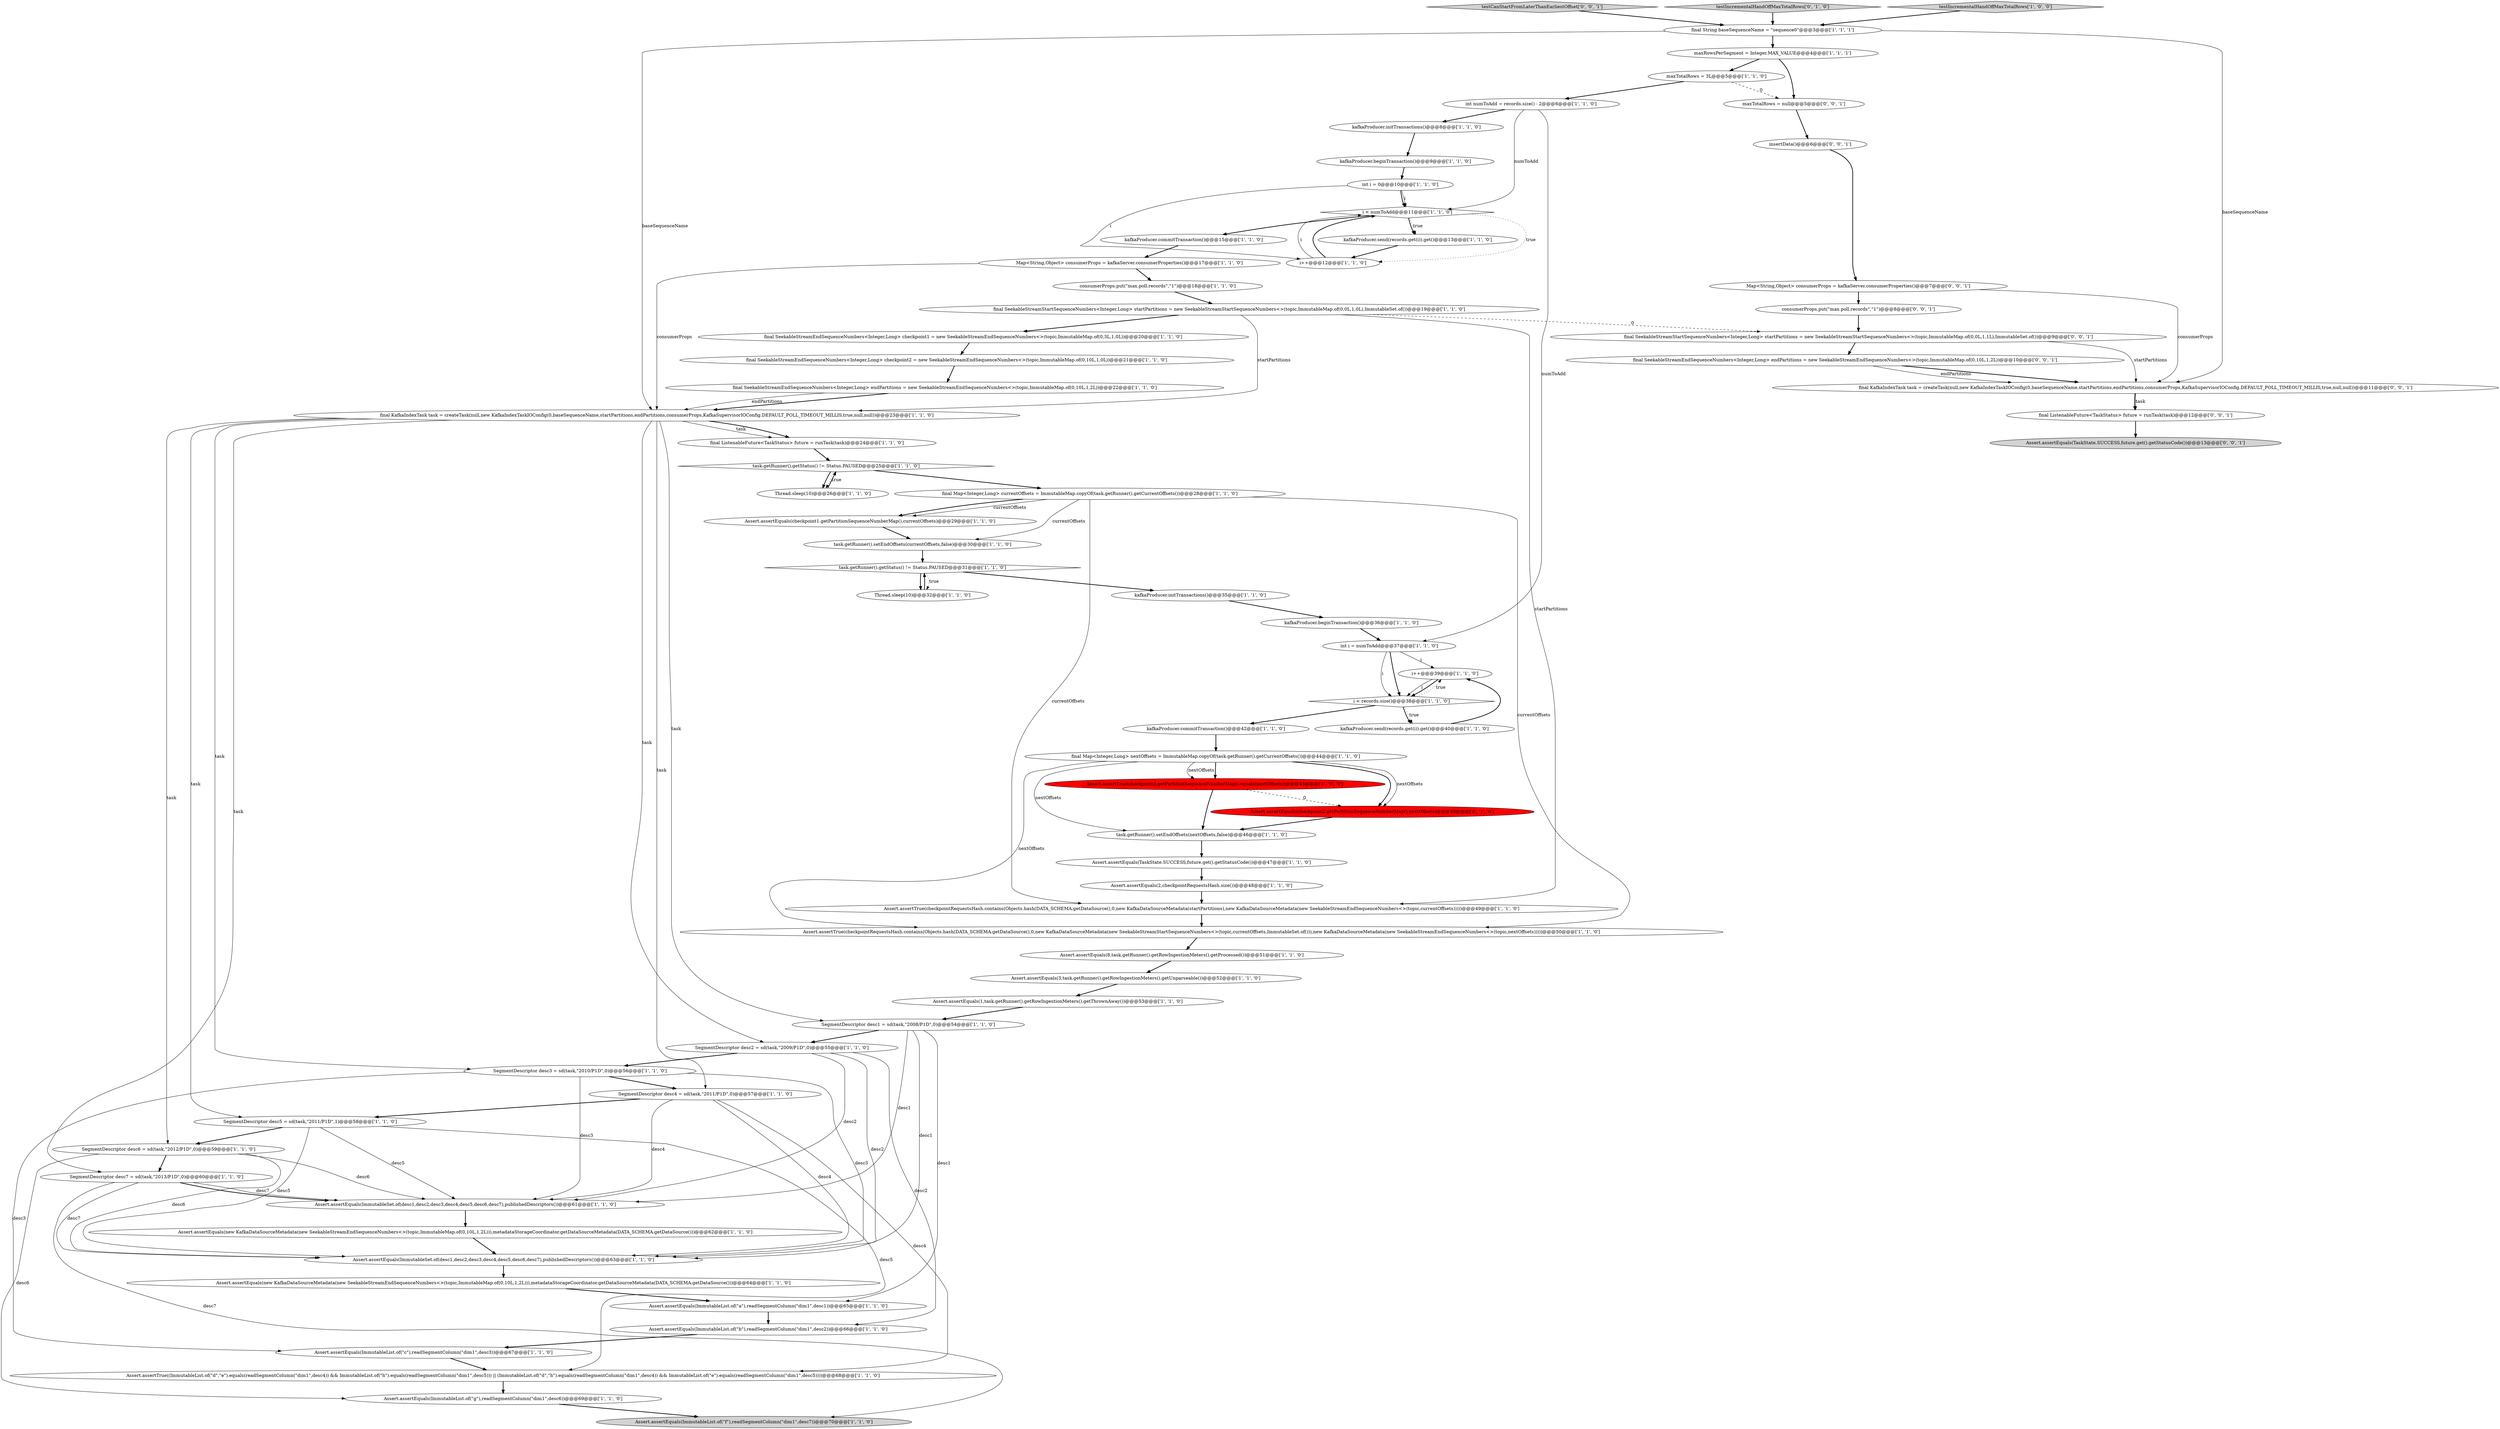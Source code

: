 digraph {
36 [style = filled, label = "i < numToAdd@@@11@@@['1', '1', '0']", fillcolor = white, shape = diamond image = "AAA0AAABBB1BBB"];
29 [style = filled, label = "final String baseSequenceName = \"sequence0\"@@@3@@@['1', '1', '1']", fillcolor = white, shape = ellipse image = "AAA0AAABBB1BBB"];
41 [style = filled, label = "SegmentDescriptor desc7 = sd(task,\"2013/P1D\",0)@@@60@@@['1', '1', '0']", fillcolor = white, shape = ellipse image = "AAA0AAABBB1BBB"];
44 [style = filled, label = "Thread.sleep(10)@@@26@@@['1', '1', '0']", fillcolor = white, shape = ellipse image = "AAA0AAABBB1BBB"];
34 [style = filled, label = "final ListenableFuture<TaskStatus> future = runTask(task)@@@24@@@['1', '1', '0']", fillcolor = white, shape = ellipse image = "AAA0AAABBB1BBB"];
71 [style = filled, label = "final SeekableStreamStartSequenceNumbers<Integer,Long> startPartitions = new SeekableStreamStartSequenceNumbers<>(topic,ImmutableMap.of(0,0L,1,1L),ImmutableSet.of())@@@9@@@['0', '0', '1']", fillcolor = white, shape = ellipse image = "AAA0AAABBB3BBB"];
11 [style = filled, label = "SegmentDescriptor desc2 = sd(task,\"2009/P1D\",0)@@@55@@@['1', '1', '0']", fillcolor = white, shape = ellipse image = "AAA0AAABBB1BBB"];
5 [style = filled, label = "i++@@@39@@@['1', '1', '0']", fillcolor = white, shape = ellipse image = "AAA0AAABBB1BBB"];
3 [style = filled, label = "task.getRunner().getStatus() != Status.PAUSED@@@25@@@['1', '1', '0']", fillcolor = white, shape = diamond image = "AAA0AAABBB1BBB"];
64 [style = filled, label = "insertData()@@@6@@@['0', '0', '1']", fillcolor = white, shape = ellipse image = "AAA0AAABBB3BBB"];
2 [style = filled, label = "int numToAdd = records.size() - 2@@@6@@@['1', '1', '0']", fillcolor = white, shape = ellipse image = "AAA0AAABBB1BBB"];
20 [style = filled, label = "final Map<Integer,Long> nextOffsets = ImmutableMap.copyOf(task.getRunner().getCurrentOffsets())@@@44@@@['1', '1', '0']", fillcolor = white, shape = ellipse image = "AAA0AAABBB1BBB"];
4 [style = filled, label = "kafkaProducer.send(records.get(i)).get()@@@40@@@['1', '1', '0']", fillcolor = white, shape = ellipse image = "AAA0AAABBB1BBB"];
43 [style = filled, label = "final SeekableStreamEndSequenceNumbers<Integer,Long> checkpoint2 = new SeekableStreamEndSequenceNumbers<>(topic,ImmutableMap.of(0,10L,1,0L))@@@21@@@['1', '1', '0']", fillcolor = white, shape = ellipse image = "AAA0AAABBB1BBB"];
51 [style = filled, label = "maxTotalRows = 3L@@@5@@@['1', '1', '0']", fillcolor = white, shape = ellipse image = "AAA0AAABBB1BBB"];
70 [style = filled, label = "testCanStartFromLaterThanEarliestOffset['0', '0', '1']", fillcolor = lightgray, shape = diamond image = "AAA0AAABBB3BBB"];
39 [style = filled, label = "Assert.assertTrue(checkpointRequestsHash.contains(Objects.hash(DATA_SCHEMA.getDataSource(),0,new KafkaDataSourceMetadata(startPartitions),new KafkaDataSourceMetadata(new SeekableStreamEndSequenceNumbers<>(topic,currentOffsets)))))@@@49@@@['1', '1', '0']", fillcolor = white, shape = ellipse image = "AAA0AAABBB1BBB"];
33 [style = filled, label = "Assert.assertEquals(new KafkaDataSourceMetadata(new SeekableStreamEndSequenceNumbers<>(topic,ImmutableMap.of(0,10L,1,2L))),metadataStorageCoordinator.getDataSourceMetadata(DATA_SCHEMA.getDataSource()))@@@62@@@['1', '1', '0']", fillcolor = white, shape = ellipse image = "AAA0AAABBB1BBB"];
55 [style = filled, label = "kafkaProducer.send(records.get(i)).get()@@@13@@@['1', '1', '0']", fillcolor = white, shape = ellipse image = "AAA0AAABBB1BBB"];
25 [style = filled, label = "Assert.assertEquals(8,task.getRunner().getRowIngestionMeters().getProcessed())@@@51@@@['1', '1', '0']", fillcolor = white, shape = ellipse image = "AAA0AAABBB1BBB"];
35 [style = filled, label = "kafkaProducer.initTransactions()@@@35@@@['1', '1', '0']", fillcolor = white, shape = ellipse image = "AAA0AAABBB1BBB"];
42 [style = filled, label = "kafkaProducer.beginTransaction()@@@9@@@['1', '1', '0']", fillcolor = white, shape = ellipse image = "AAA0AAABBB1BBB"];
63 [style = filled, label = "Map<String,Object> consumerProps = kafkaServer.consumerProperties()@@@7@@@['0', '0', '1']", fillcolor = white, shape = ellipse image = "AAA0AAABBB3BBB"];
59 [style = filled, label = "SegmentDescriptor desc5 = sd(task,\"2011/P1D\",1)@@@58@@@['1', '1', '0']", fillcolor = white, shape = ellipse image = "AAA0AAABBB1BBB"];
15 [style = filled, label = "Assert.assertEquals(ImmutableList.of(\"a\"),readSegmentColumn(\"dim1\",desc1))@@@65@@@['1', '1', '0']", fillcolor = white, shape = ellipse image = "AAA0AAABBB1BBB"];
9 [style = filled, label = "Assert.assertEquals(new KafkaDataSourceMetadata(new SeekableStreamEndSequenceNumbers<>(topic,ImmutableMap.of(0,10L,1,2L))),metadataStorageCoordinator.getDataSourceMetadata(DATA_SCHEMA.getDataSource()))@@@64@@@['1', '1', '0']", fillcolor = white, shape = ellipse image = "AAA0AAABBB1BBB"];
62 [style = filled, label = "testIncrementalHandOffMaxTotalRows['0', '1', '0']", fillcolor = lightgray, shape = diamond image = "AAA0AAABBB2BBB"];
60 [style = filled, label = "Assert.assertTrue(checkpointRequestsHash.contains(Objects.hash(DATA_SCHEMA.getDataSource(),0,new KafkaDataSourceMetadata(new SeekableStreamStartSequenceNumbers<>(topic,currentOffsets,ImmutableSet.of())),new KafkaDataSourceMetadata(new SeekableStreamEndSequenceNumbers<>(topic,nextOffsets)))))@@@50@@@['1', '1', '0']", fillcolor = white, shape = ellipse image = "AAA0AAABBB1BBB"];
26 [style = filled, label = "Assert.assertEquals(ImmutableList.of(\"g\"),readSegmentColumn(\"dim1\",desc6))@@@69@@@['1', '1', '0']", fillcolor = white, shape = ellipse image = "AAA0AAABBB1BBB"];
68 [style = filled, label = "consumerProps.put(\"max.poll.records\",\"1\")@@@8@@@['0', '0', '1']", fillcolor = white, shape = ellipse image = "AAA0AAABBB3BBB"];
12 [style = filled, label = "SegmentDescriptor desc1 = sd(task,\"2008/P1D\",0)@@@54@@@['1', '1', '0']", fillcolor = white, shape = ellipse image = "AAA0AAABBB1BBB"];
69 [style = filled, label = "final SeekableStreamEndSequenceNumbers<Integer,Long> endPartitions = new SeekableStreamEndSequenceNumbers<>(topic,ImmutableMap.of(0,10L,1,2L))@@@10@@@['0', '0', '1']", fillcolor = white, shape = ellipse image = "AAA0AAABBB3BBB"];
1 [style = filled, label = "Assert.assertTrue((ImmutableList.of(\"d\",\"e\").equals(readSegmentColumn(\"dim1\",desc4)) && ImmutableList.of(\"h\").equals(readSegmentColumn(\"dim1\",desc5))) || (ImmutableList.of(\"d\",\"h\").equals(readSegmentColumn(\"dim1\",desc4)) && ImmutableList.of(\"e\").equals(readSegmentColumn(\"dim1\",desc5))))@@@68@@@['1', '1', '0']", fillcolor = white, shape = ellipse image = "AAA0AAABBB1BBB"];
10 [style = filled, label = "kafkaProducer.initTransactions()@@@8@@@['1', '1', '0']", fillcolor = white, shape = ellipse image = "AAA0AAABBB1BBB"];
46 [style = filled, label = "Assert.assertEquals(TaskState.SUCCESS,future.get().getStatusCode())@@@47@@@['1', '1', '0']", fillcolor = white, shape = ellipse image = "AAA0AAABBB1BBB"];
37 [style = filled, label = "int i = numToAdd@@@37@@@['1', '1', '0']", fillcolor = white, shape = ellipse image = "AAA0AAABBB1BBB"];
49 [style = filled, label = "final SeekableStreamStartSequenceNumbers<Integer,Long> startPartitions = new SeekableStreamStartSequenceNumbers<>(topic,ImmutableMap.of(0,0L,1,0L),ImmutableSet.of())@@@19@@@['1', '1', '0']", fillcolor = white, shape = ellipse image = "AAA0AAABBB1BBB"];
31 [style = filled, label = "Map<String,Object> consumerProps = kafkaServer.consumerProperties()@@@17@@@['1', '1', '0']", fillcolor = white, shape = ellipse image = "AAA0AAABBB1BBB"];
30 [style = filled, label = "final KafkaIndexTask task = createTask(null,new KafkaIndexTaskIOConfig(0,baseSequenceName,startPartitions,endPartitions,consumerProps,KafkaSupervisorIOConfig.DEFAULT_POLL_TIMEOUT_MILLIS,true,null,null))@@@23@@@['1', '1', '0']", fillcolor = white, shape = ellipse image = "AAA0AAABBB1BBB"];
0 [style = filled, label = "Assert.assertEquals(ImmutableList.of(\"b\"),readSegmentColumn(\"dim1\",desc2))@@@66@@@['1', '1', '0']", fillcolor = white, shape = ellipse image = "AAA0AAABBB1BBB"];
54 [style = filled, label = "testIncrementalHandOffMaxTotalRows['1', '0', '0']", fillcolor = lightgray, shape = diamond image = "AAA0AAABBB1BBB"];
58 [style = filled, label = "consumerProps.put(\"max.poll.records\",\"1\")@@@18@@@['1', '1', '0']", fillcolor = white, shape = ellipse image = "AAA0AAABBB1BBB"];
53 [style = filled, label = "final Map<Integer,Long> currentOffsets = ImmutableMap.copyOf(task.getRunner().getCurrentOffsets())@@@28@@@['1', '1', '0']", fillcolor = white, shape = ellipse image = "AAA0AAABBB1BBB"];
18 [style = filled, label = "Assert.assertTrue(checkpoint2.getPartitionSequenceNumberMap().equals(nextOffsets))@@@45@@@['1', '0', '0']", fillcolor = red, shape = ellipse image = "AAA1AAABBB1BBB"];
72 [style = filled, label = "final KafkaIndexTask task = createTask(null,new KafkaIndexTaskIOConfig(0,baseSequenceName,startPartitions,endPartitions,consumerProps,KafkaSupervisorIOConfig.DEFAULT_POLL_TIMEOUT_MILLIS,true,null,null))@@@11@@@['0', '0', '1']", fillcolor = white, shape = ellipse image = "AAA0AAABBB3BBB"];
22 [style = filled, label = "Assert.assertEquals(ImmutableList.of(\"c\"),readSegmentColumn(\"dim1\",desc3))@@@67@@@['1', '1', '0']", fillcolor = white, shape = ellipse image = "AAA0AAABBB1BBB"];
32 [style = filled, label = "SegmentDescriptor desc4 = sd(task,\"2011/P1D\",0)@@@57@@@['1', '1', '0']", fillcolor = white, shape = ellipse image = "AAA0AAABBB1BBB"];
19 [style = filled, label = "i < records.size()@@@38@@@['1', '1', '0']", fillcolor = white, shape = diamond image = "AAA0AAABBB1BBB"];
56 [style = filled, label = "task.getRunner().setEndOffsets(nextOffsets,false)@@@46@@@['1', '1', '0']", fillcolor = white, shape = ellipse image = "AAA0AAABBB1BBB"];
16 [style = filled, label = "kafkaProducer.commitTransaction()@@@15@@@['1', '1', '0']", fillcolor = white, shape = ellipse image = "AAA0AAABBB1BBB"];
66 [style = filled, label = "Assert.assertEquals(TaskState.SUCCESS,future.get().getStatusCode())@@@13@@@['0', '0', '1']", fillcolor = lightgray, shape = ellipse image = "AAA0AAABBB3BBB"];
67 [style = filled, label = "maxTotalRows = null@@@5@@@['0', '0', '1']", fillcolor = white, shape = ellipse image = "AAA0AAABBB3BBB"];
23 [style = filled, label = "Assert.assertEquals(2,checkpointRequestsHash.size())@@@48@@@['1', '1', '0']", fillcolor = white, shape = ellipse image = "AAA0AAABBB1BBB"];
28 [style = filled, label = "task.getRunner().getStatus() != Status.PAUSED@@@31@@@['1', '1', '0']", fillcolor = white, shape = diamond image = "AAA0AAABBB1BBB"];
8 [style = filled, label = "int i = 0@@@10@@@['1', '1', '0']", fillcolor = white, shape = ellipse image = "AAA0AAABBB1BBB"];
17 [style = filled, label = "kafkaProducer.beginTransaction()@@@36@@@['1', '1', '0']", fillcolor = white, shape = ellipse image = "AAA0AAABBB1BBB"];
38 [style = filled, label = "final SeekableStreamEndSequenceNumbers<Integer,Long> checkpoint1 = new SeekableStreamEndSequenceNumbers<>(topic,ImmutableMap.of(0,3L,1,0L))@@@20@@@['1', '1', '0']", fillcolor = white, shape = ellipse image = "AAA0AAABBB1BBB"];
6 [style = filled, label = "maxRowsPerSegment = Integer.MAX_VALUE@@@4@@@['1', '1', '1']", fillcolor = white, shape = ellipse image = "AAA0AAABBB1BBB"];
13 [style = filled, label = "Thread.sleep(10)@@@32@@@['1', '1', '0']", fillcolor = white, shape = ellipse image = "AAA0AAABBB1BBB"];
45 [style = filled, label = "Assert.assertEquals(ImmutableSet.of(desc1,desc2,desc3,desc4,desc5,desc6,desc7),publishedDescriptors())@@@61@@@['1', '1', '0']", fillcolor = white, shape = ellipse image = "AAA0AAABBB1BBB"];
40 [style = filled, label = "Assert.assertEquals(ImmutableList.of(\"f\"),readSegmentColumn(\"dim1\",desc7))@@@70@@@['1', '1', '0']", fillcolor = lightgray, shape = ellipse image = "AAA0AAABBB1BBB"];
47 [style = filled, label = "SegmentDescriptor desc3 = sd(task,\"2010/P1D\",0)@@@56@@@['1', '1', '0']", fillcolor = white, shape = ellipse image = "AAA0AAABBB1BBB"];
21 [style = filled, label = "Assert.assertEquals(ImmutableSet.of(desc1,desc2,desc3,desc4,desc5,desc6,desc7),publishedDescriptors())@@@63@@@['1', '1', '0']", fillcolor = white, shape = ellipse image = "AAA0AAABBB1BBB"];
50 [style = filled, label = "Assert.assertEquals(checkpoint1.getPartitionSequenceNumberMap(),currentOffsets)@@@29@@@['1', '1', '0']", fillcolor = white, shape = ellipse image = "AAA0AAABBB1BBB"];
7 [style = filled, label = "final SeekableStreamEndSequenceNumbers<Integer,Long> endPartitions = new SeekableStreamEndSequenceNumbers<>(topic,ImmutableMap.of(0,10L,1,2L))@@@22@@@['1', '1', '0']", fillcolor = white, shape = ellipse image = "AAA0AAABBB1BBB"];
61 [style = filled, label = "Assert.assertEquals(checkpoint2.getPartitionSequenceNumberMap(),nextOffsets)@@@45@@@['0', '1', '0']", fillcolor = red, shape = ellipse image = "AAA1AAABBB2BBB"];
24 [style = filled, label = "Assert.assertEquals(1,task.getRunner().getRowIngestionMeters().getThrownAway())@@@53@@@['1', '1', '0']", fillcolor = white, shape = ellipse image = "AAA0AAABBB1BBB"];
52 [style = filled, label = "i++@@@12@@@['1', '1', '0']", fillcolor = white, shape = ellipse image = "AAA0AAABBB1BBB"];
65 [style = filled, label = "final ListenableFuture<TaskStatus> future = runTask(task)@@@12@@@['0', '0', '1']", fillcolor = white, shape = ellipse image = "AAA0AAABBB3BBB"];
27 [style = filled, label = "SegmentDescriptor desc6 = sd(task,\"2012/P1D\",0)@@@59@@@['1', '1', '0']", fillcolor = white, shape = ellipse image = "AAA0AAABBB1BBB"];
48 [style = filled, label = "task.getRunner().setEndOffsets(currentOffsets,false)@@@30@@@['1', '1', '0']", fillcolor = white, shape = ellipse image = "AAA0AAABBB1BBB"];
57 [style = filled, label = "Assert.assertEquals(3,task.getRunner().getRowIngestionMeters().getUnparseable())@@@52@@@['1', '1', '0']", fillcolor = white, shape = ellipse image = "AAA0AAABBB1BBB"];
14 [style = filled, label = "kafkaProducer.commitTransaction()@@@42@@@['1', '1', '0']", fillcolor = white, shape = ellipse image = "AAA0AAABBB1BBB"];
12->21 [style = solid, label="desc1"];
32->21 [style = solid, label="desc4"];
59->21 [style = solid, label="desc5"];
30->41 [style = solid, label="task"];
70->29 [style = bold, label=""];
61->56 [style = bold, label=""];
7->30 [style = bold, label=""];
18->61 [style = dashed, label="0"];
12->45 [style = solid, label="desc1"];
27->26 [style = solid, label="desc6"];
45->33 [style = bold, label=""];
27->45 [style = solid, label="desc6"];
26->40 [style = bold, label=""];
30->11 [style = solid, label="task"];
30->27 [style = solid, label="task"];
11->21 [style = solid, label="desc2"];
36->55 [style = bold, label=""];
12->15 [style = solid, label="desc1"];
39->60 [style = bold, label=""];
53->50 [style = solid, label="currentOffsets"];
54->29 [style = bold, label=""];
29->6 [style = bold, label=""];
8->36 [style = bold, label=""];
30->34 [style = solid, label="task"];
41->21 [style = solid, label="desc7"];
15->0 [style = bold, label=""];
69->72 [style = bold, label=""];
37->5 [style = solid, label="i"];
5->19 [style = solid, label="i"];
52->36 [style = solid, label="i"];
41->45 [style = bold, label=""];
28->13 [style = dotted, label="true"];
14->20 [style = bold, label=""];
20->61 [style = bold, label=""];
25->57 [style = bold, label=""];
53->39 [style = solid, label="currentOffsets"];
32->45 [style = solid, label="desc4"];
67->64 [style = bold, label=""];
2->37 [style = solid, label="numToAdd"];
44->3 [style = bold, label=""];
8->36 [style = solid, label="i"];
12->11 [style = bold, label=""];
62->29 [style = bold, label=""];
56->46 [style = bold, label=""];
49->38 [style = bold, label=""];
65->66 [style = bold, label=""];
30->34 [style = bold, label=""];
18->56 [style = bold, label=""];
71->72 [style = solid, label="startPartitions"];
17->37 [style = bold, label=""];
29->30 [style = solid, label="baseSequenceName"];
49->30 [style = solid, label="startPartitions"];
7->30 [style = solid, label="endPartitions"];
57->24 [style = bold, label=""];
3->53 [style = bold, label=""];
32->59 [style = bold, label=""];
20->18 [style = bold, label=""];
28->35 [style = bold, label=""];
21->9 [style = bold, label=""];
36->55 [style = dotted, label="true"];
59->45 [style = solid, label="desc5"];
20->61 [style = solid, label="nextOffsets"];
19->4 [style = dotted, label="true"];
32->1 [style = solid, label="desc4"];
35->17 [style = bold, label=""];
36->16 [style = bold, label=""];
52->36 [style = bold, label=""];
36->52 [style = dotted, label="true"];
6->67 [style = bold, label=""];
48->28 [style = bold, label=""];
3->44 [style = dotted, label="true"];
69->72 [style = solid, label="endPartitions"];
59->27 [style = bold, label=""];
24->12 [style = bold, label=""];
59->1 [style = solid, label="desc5"];
42->8 [style = bold, label=""];
6->51 [style = bold, label=""];
27->21 [style = solid, label="desc6"];
51->67 [style = dashed, label="0"];
50->48 [style = bold, label=""];
2->10 [style = bold, label=""];
58->49 [style = bold, label=""];
31->30 [style = solid, label="consumerProps"];
60->25 [style = bold, label=""];
43->7 [style = bold, label=""];
53->50 [style = bold, label=""];
5->19 [style = bold, label=""];
47->45 [style = solid, label="desc3"];
3->44 [style = bold, label=""];
11->45 [style = solid, label="desc2"];
47->32 [style = bold, label=""];
19->14 [style = bold, label=""];
72->65 [style = bold, label=""];
51->2 [style = bold, label=""];
20->56 [style = solid, label="nextOffsets"];
16->31 [style = bold, label=""];
23->39 [style = bold, label=""];
11->47 [style = bold, label=""];
47->22 [style = solid, label="desc3"];
19->5 [style = dotted, label="true"];
37->19 [style = solid, label="i"];
22->1 [style = bold, label=""];
55->52 [style = bold, label=""];
20->60 [style = solid, label="nextOffsets"];
4->5 [style = bold, label=""];
46->23 [style = bold, label=""];
30->32 [style = solid, label="task"];
38->43 [style = bold, label=""];
49->71 [style = dashed, label="0"];
20->18 [style = solid, label="nextOffsets"];
31->58 [style = bold, label=""];
30->59 [style = solid, label="task"];
8->52 [style = solid, label="i"];
30->12 [style = solid, label="task"];
53->48 [style = solid, label="currentOffsets"];
64->63 [style = bold, label=""];
2->36 [style = solid, label="numToAdd"];
47->21 [style = solid, label="desc3"];
28->13 [style = bold, label=""];
1->26 [style = bold, label=""];
29->72 [style = solid, label="baseSequenceName"];
71->69 [style = bold, label=""];
41->45 [style = solid, label="desc7"];
53->60 [style = solid, label="currentOffsets"];
41->40 [style = solid, label="desc7"];
10->42 [style = bold, label=""];
63->68 [style = bold, label=""];
34->3 [style = bold, label=""];
9->15 [style = bold, label=""];
68->71 [style = bold, label=""];
0->22 [style = bold, label=""];
27->41 [style = bold, label=""];
11->0 [style = solid, label="desc2"];
63->72 [style = solid, label="consumerProps"];
72->65 [style = solid, label="task"];
37->19 [style = bold, label=""];
19->4 [style = bold, label=""];
33->21 [style = bold, label=""];
49->39 [style = solid, label="startPartitions"];
30->47 [style = solid, label="task"];
13->28 [style = bold, label=""];
}
